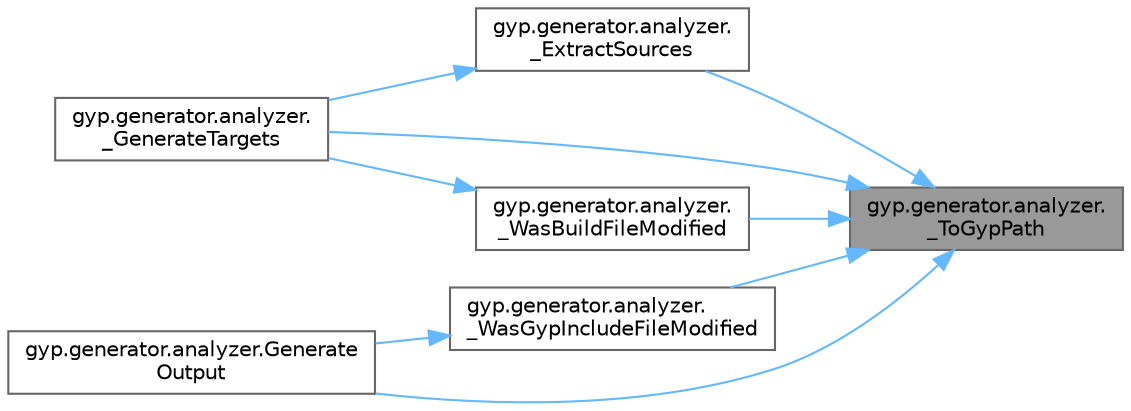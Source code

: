 digraph "gyp.generator.analyzer._ToGypPath"
{
 // LATEX_PDF_SIZE
  bgcolor="transparent";
  edge [fontname=Helvetica,fontsize=10,labelfontname=Helvetica,labelfontsize=10];
  node [fontname=Helvetica,fontsize=10,shape=box,height=0.2,width=0.4];
  rankdir="RL";
  Node1 [id="Node000001",label="gyp.generator.analyzer.\l_ToGypPath",height=0.2,width=0.4,color="gray40", fillcolor="grey60", style="filled", fontcolor="black",tooltip=" "];
  Node1 -> Node2 [id="edge1_Node000001_Node000002",dir="back",color="steelblue1",style="solid",tooltip=" "];
  Node2 [id="Node000002",label="gyp.generator.analyzer.\l_ExtractSources",height=0.2,width=0.4,color="grey40", fillcolor="white", style="filled",URL="$namespacegyp_1_1generator_1_1analyzer.html#a0605c9e20717cccacbac819832000101",tooltip=" "];
  Node2 -> Node3 [id="edge2_Node000002_Node000003",dir="back",color="steelblue1",style="solid",tooltip=" "];
  Node3 [id="Node000003",label="gyp.generator.analyzer.\l_GenerateTargets",height=0.2,width=0.4,color="grey40", fillcolor="white", style="filled",URL="$namespacegyp_1_1generator_1_1analyzer.html#a800f9efb065408b558eb6dd6a6c6efe0",tooltip=" "];
  Node1 -> Node3 [id="edge3_Node000001_Node000003",dir="back",color="steelblue1",style="solid",tooltip=" "];
  Node1 -> Node4 [id="edge4_Node000001_Node000004",dir="back",color="steelblue1",style="solid",tooltip=" "];
  Node4 [id="Node000004",label="gyp.generator.analyzer.\l_WasBuildFileModified",height=0.2,width=0.4,color="grey40", fillcolor="white", style="filled",URL="$namespacegyp_1_1generator_1_1analyzer.html#a7309e5724d576a05b802fcf6d30b996f",tooltip=" "];
  Node4 -> Node3 [id="edge5_Node000004_Node000003",dir="back",color="steelblue1",style="solid",tooltip=" "];
  Node1 -> Node5 [id="edge6_Node000001_Node000005",dir="back",color="steelblue1",style="solid",tooltip=" "];
  Node5 [id="Node000005",label="gyp.generator.analyzer.\l_WasGypIncludeFileModified",height=0.2,width=0.4,color="grey40", fillcolor="white", style="filled",URL="$namespacegyp_1_1generator_1_1analyzer.html#ae3600023757f94202c43f813ab474119",tooltip=" "];
  Node5 -> Node6 [id="edge7_Node000005_Node000006",dir="back",color="steelblue1",style="solid",tooltip=" "];
  Node6 [id="Node000006",label="gyp.generator.analyzer.Generate\lOutput",height=0.2,width=0.4,color="grey40", fillcolor="white", style="filled",URL="$namespacegyp_1_1generator_1_1analyzer.html#ac24839ed451580122c6c3eed49982cf0",tooltip=" "];
  Node1 -> Node6 [id="edge8_Node000001_Node000006",dir="back",color="steelblue1",style="solid",tooltip=" "];
}
